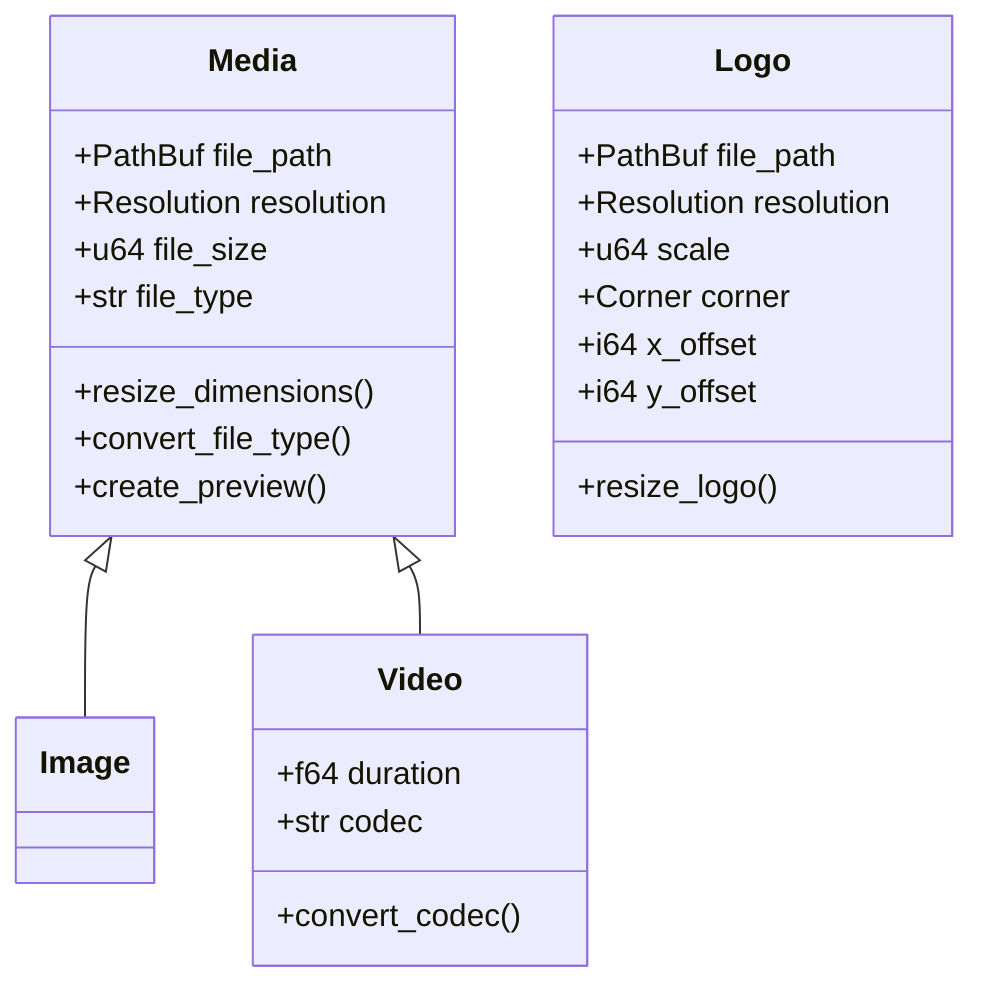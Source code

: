 classDiagram
    Media <|-- Image
    Media <|-- Video

    class Media {
        +PathBuf file_path
        +Resolution resolution
        +u64 file_size
        +str file_type

        +resize_dimensions()
        +convert_file_type()
        +create_preview()
    }

    class Image {
    }

    class Video {
        +f64 duration
        +str codec

        +convert_codec()
    }

    class Logo {
        +PathBuf file_path
        +Resolution resolution
        +u64 scale
        +Corner corner
        +i64 x_offset
        +i64 y_offset

        +resize_logo()
    }